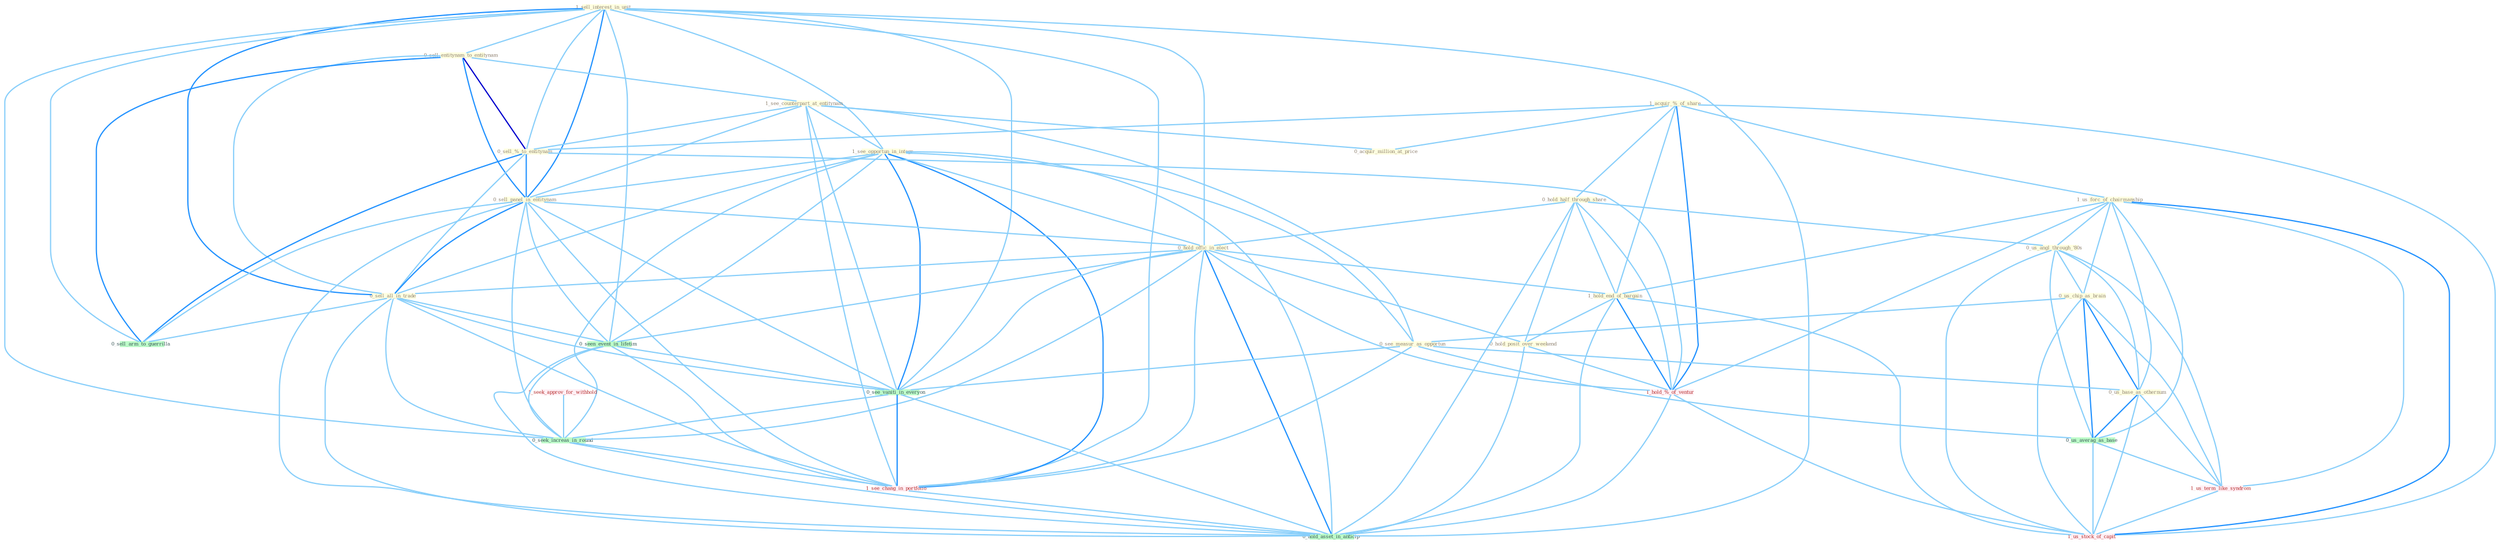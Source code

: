 Graph G{ 
    node
    [shape=polygon,style=filled,width=.5,height=.06,color="#BDFCC9",fixedsize=true,fontsize=4,
    fontcolor="#2f4f4f"];
    {node
    [color="#ffffe0", fontcolor="#8b7d6b"] "1_sell_interest_in_unit " "0_sell_entitynam_to_entitynam " "1_see_counterpart_at_entitynam " "1_see_opportun_in_integr " "1_acquir_%_of_share " "1_us_forc_of_chairmanship " "0_sell_%_to_entitynam " "0_hold_half_through_share " "0_sell_panel_in_entitynam " "0_us_angl_through_'80s " "0_us_chip_as_brain " "0_hold_offic_in_elect " "0_acquir_million_at_price " "0_sell_all_in_trade " "1_hold_end_of_bargain " "0_see_measur_as_opportun " "0_us_base_as_othernum " "0_hold_posit_over_weekend "}
{node [color="#fff0f5", fontcolor="#b22222"] "1_us_term_like_syndrom " "1_seek_approv_for_withhold " "1_hold_%_of_ventur " "1_us_stock_of_capit " "1_see_chang_in_portfolio "}
edge [color="#B0E2FF"];

	"1_sell_interest_in_unit " -- "0_sell_entitynam_to_entitynam " [w="1", color="#87cefa" ];
	"1_sell_interest_in_unit " -- "1_see_opportun_in_integr " [w="1", color="#87cefa" ];
	"1_sell_interest_in_unit " -- "0_sell_%_to_entitynam " [w="1", color="#87cefa" ];
	"1_sell_interest_in_unit " -- "0_sell_panel_in_entitynam " [w="2", color="#1e90ff" , len=0.8];
	"1_sell_interest_in_unit " -- "0_hold_offic_in_elect " [w="1", color="#87cefa" ];
	"1_sell_interest_in_unit " -- "0_sell_all_in_trade " [w="2", color="#1e90ff" , len=0.8];
	"1_sell_interest_in_unit " -- "0_seen_event_in_lifetim " [w="1", color="#87cefa" ];
	"1_sell_interest_in_unit " -- "0_see_vaniti_in_everyon " [w="1", color="#87cefa" ];
	"1_sell_interest_in_unit " -- "0_sell_arm_to_guerrilla " [w="1", color="#87cefa" ];
	"1_sell_interest_in_unit " -- "0_seek_increas_in_round " [w="1", color="#87cefa" ];
	"1_sell_interest_in_unit " -- "1_see_chang_in_portfolio " [w="1", color="#87cefa" ];
	"1_sell_interest_in_unit " -- "0_hold_asset_in_anticip " [w="1", color="#87cefa" ];
	"0_sell_entitynam_to_entitynam " -- "1_see_counterpart_at_entitynam " [w="1", color="#87cefa" ];
	"0_sell_entitynam_to_entitynam " -- "0_sell_%_to_entitynam " [w="3", color="#0000cd" , len=0.6];
	"0_sell_entitynam_to_entitynam " -- "0_sell_panel_in_entitynam " [w="2", color="#1e90ff" , len=0.8];
	"0_sell_entitynam_to_entitynam " -- "0_sell_all_in_trade " [w="1", color="#87cefa" ];
	"0_sell_entitynam_to_entitynam " -- "0_sell_arm_to_guerrilla " [w="2", color="#1e90ff" , len=0.8];
	"1_see_counterpart_at_entitynam " -- "1_see_opportun_in_integr " [w="1", color="#87cefa" ];
	"1_see_counterpart_at_entitynam " -- "0_sell_%_to_entitynam " [w="1", color="#87cefa" ];
	"1_see_counterpart_at_entitynam " -- "0_sell_panel_in_entitynam " [w="1", color="#87cefa" ];
	"1_see_counterpart_at_entitynam " -- "0_acquir_million_at_price " [w="1", color="#87cefa" ];
	"1_see_counterpart_at_entitynam " -- "0_see_measur_as_opportun " [w="1", color="#87cefa" ];
	"1_see_counterpart_at_entitynam " -- "0_see_vaniti_in_everyon " [w="1", color="#87cefa" ];
	"1_see_counterpart_at_entitynam " -- "1_see_chang_in_portfolio " [w="1", color="#87cefa" ];
	"1_see_opportun_in_integr " -- "0_sell_panel_in_entitynam " [w="1", color="#87cefa" ];
	"1_see_opportun_in_integr " -- "0_hold_offic_in_elect " [w="1", color="#87cefa" ];
	"1_see_opportun_in_integr " -- "0_sell_all_in_trade " [w="1", color="#87cefa" ];
	"1_see_opportun_in_integr " -- "0_see_measur_as_opportun " [w="1", color="#87cefa" ];
	"1_see_opportun_in_integr " -- "0_seen_event_in_lifetim " [w="1", color="#87cefa" ];
	"1_see_opportun_in_integr " -- "0_see_vaniti_in_everyon " [w="2", color="#1e90ff" , len=0.8];
	"1_see_opportun_in_integr " -- "0_seek_increas_in_round " [w="1", color="#87cefa" ];
	"1_see_opportun_in_integr " -- "1_see_chang_in_portfolio " [w="2", color="#1e90ff" , len=0.8];
	"1_see_opportun_in_integr " -- "0_hold_asset_in_anticip " [w="1", color="#87cefa" ];
	"1_acquir_%_of_share " -- "1_us_forc_of_chairmanship " [w="1", color="#87cefa" ];
	"1_acquir_%_of_share " -- "0_sell_%_to_entitynam " [w="1", color="#87cefa" ];
	"1_acquir_%_of_share " -- "0_hold_half_through_share " [w="1", color="#87cefa" ];
	"1_acquir_%_of_share " -- "0_acquir_million_at_price " [w="1", color="#87cefa" ];
	"1_acquir_%_of_share " -- "1_hold_end_of_bargain " [w="1", color="#87cefa" ];
	"1_acquir_%_of_share " -- "1_hold_%_of_ventur " [w="2", color="#1e90ff" , len=0.8];
	"1_acquir_%_of_share " -- "1_us_stock_of_capit " [w="1", color="#87cefa" ];
	"1_us_forc_of_chairmanship " -- "0_us_angl_through_'80s " [w="1", color="#87cefa" ];
	"1_us_forc_of_chairmanship " -- "0_us_chip_as_brain " [w="1", color="#87cefa" ];
	"1_us_forc_of_chairmanship " -- "1_hold_end_of_bargain " [w="1", color="#87cefa" ];
	"1_us_forc_of_chairmanship " -- "0_us_base_as_othernum " [w="1", color="#87cefa" ];
	"1_us_forc_of_chairmanship " -- "0_us_averag_as_base " [w="1", color="#87cefa" ];
	"1_us_forc_of_chairmanship " -- "1_us_term_like_syndrom " [w="1", color="#87cefa" ];
	"1_us_forc_of_chairmanship " -- "1_hold_%_of_ventur " [w="1", color="#87cefa" ];
	"1_us_forc_of_chairmanship " -- "1_us_stock_of_capit " [w="2", color="#1e90ff" , len=0.8];
	"0_sell_%_to_entitynam " -- "0_sell_panel_in_entitynam " [w="2", color="#1e90ff" , len=0.8];
	"0_sell_%_to_entitynam " -- "0_sell_all_in_trade " [w="1", color="#87cefa" ];
	"0_sell_%_to_entitynam " -- "1_hold_%_of_ventur " [w="1", color="#87cefa" ];
	"0_sell_%_to_entitynam " -- "0_sell_arm_to_guerrilla " [w="2", color="#1e90ff" , len=0.8];
	"0_hold_half_through_share " -- "0_us_angl_through_'80s " [w="1", color="#87cefa" ];
	"0_hold_half_through_share " -- "0_hold_offic_in_elect " [w="1", color="#87cefa" ];
	"0_hold_half_through_share " -- "1_hold_end_of_bargain " [w="1", color="#87cefa" ];
	"0_hold_half_through_share " -- "0_hold_posit_over_weekend " [w="1", color="#87cefa" ];
	"0_hold_half_through_share " -- "1_hold_%_of_ventur " [w="1", color="#87cefa" ];
	"0_hold_half_through_share " -- "0_hold_asset_in_anticip " [w="1", color="#87cefa" ];
	"0_sell_panel_in_entitynam " -- "0_hold_offic_in_elect " [w="1", color="#87cefa" ];
	"0_sell_panel_in_entitynam " -- "0_sell_all_in_trade " [w="2", color="#1e90ff" , len=0.8];
	"0_sell_panel_in_entitynam " -- "0_seen_event_in_lifetim " [w="1", color="#87cefa" ];
	"0_sell_panel_in_entitynam " -- "0_see_vaniti_in_everyon " [w="1", color="#87cefa" ];
	"0_sell_panel_in_entitynam " -- "0_sell_arm_to_guerrilla " [w="1", color="#87cefa" ];
	"0_sell_panel_in_entitynam " -- "0_seek_increas_in_round " [w="1", color="#87cefa" ];
	"0_sell_panel_in_entitynam " -- "1_see_chang_in_portfolio " [w="1", color="#87cefa" ];
	"0_sell_panel_in_entitynam " -- "0_hold_asset_in_anticip " [w="1", color="#87cefa" ];
	"0_us_angl_through_'80s " -- "0_us_chip_as_brain " [w="1", color="#87cefa" ];
	"0_us_angl_through_'80s " -- "0_us_base_as_othernum " [w="1", color="#87cefa" ];
	"0_us_angl_through_'80s " -- "0_us_averag_as_base " [w="1", color="#87cefa" ];
	"0_us_angl_through_'80s " -- "1_us_term_like_syndrom " [w="1", color="#87cefa" ];
	"0_us_angl_through_'80s " -- "1_us_stock_of_capit " [w="1", color="#87cefa" ];
	"0_us_chip_as_brain " -- "0_see_measur_as_opportun " [w="1", color="#87cefa" ];
	"0_us_chip_as_brain " -- "0_us_base_as_othernum " [w="2", color="#1e90ff" , len=0.8];
	"0_us_chip_as_brain " -- "0_us_averag_as_base " [w="2", color="#1e90ff" , len=0.8];
	"0_us_chip_as_brain " -- "1_us_term_like_syndrom " [w="1", color="#87cefa" ];
	"0_us_chip_as_brain " -- "1_us_stock_of_capit " [w="1", color="#87cefa" ];
	"0_hold_offic_in_elect " -- "0_sell_all_in_trade " [w="1", color="#87cefa" ];
	"0_hold_offic_in_elect " -- "1_hold_end_of_bargain " [w="1", color="#87cefa" ];
	"0_hold_offic_in_elect " -- "0_hold_posit_over_weekend " [w="1", color="#87cefa" ];
	"0_hold_offic_in_elect " -- "0_seen_event_in_lifetim " [w="1", color="#87cefa" ];
	"0_hold_offic_in_elect " -- "1_hold_%_of_ventur " [w="1", color="#87cefa" ];
	"0_hold_offic_in_elect " -- "0_see_vaniti_in_everyon " [w="1", color="#87cefa" ];
	"0_hold_offic_in_elect " -- "0_seek_increas_in_round " [w="1", color="#87cefa" ];
	"0_hold_offic_in_elect " -- "1_see_chang_in_portfolio " [w="1", color="#87cefa" ];
	"0_hold_offic_in_elect " -- "0_hold_asset_in_anticip " [w="2", color="#1e90ff" , len=0.8];
	"0_sell_all_in_trade " -- "0_seen_event_in_lifetim " [w="1", color="#87cefa" ];
	"0_sell_all_in_trade " -- "0_see_vaniti_in_everyon " [w="1", color="#87cefa" ];
	"0_sell_all_in_trade " -- "0_sell_arm_to_guerrilla " [w="1", color="#87cefa" ];
	"0_sell_all_in_trade " -- "0_seek_increas_in_round " [w="1", color="#87cefa" ];
	"0_sell_all_in_trade " -- "1_see_chang_in_portfolio " [w="1", color="#87cefa" ];
	"0_sell_all_in_trade " -- "0_hold_asset_in_anticip " [w="1", color="#87cefa" ];
	"1_hold_end_of_bargain " -- "0_hold_posit_over_weekend " [w="1", color="#87cefa" ];
	"1_hold_end_of_bargain " -- "1_hold_%_of_ventur " [w="2", color="#1e90ff" , len=0.8];
	"1_hold_end_of_bargain " -- "1_us_stock_of_capit " [w="1", color="#87cefa" ];
	"1_hold_end_of_bargain " -- "0_hold_asset_in_anticip " [w="1", color="#87cefa" ];
	"0_see_measur_as_opportun " -- "0_us_base_as_othernum " [w="1", color="#87cefa" ];
	"0_see_measur_as_opportun " -- "0_us_averag_as_base " [w="1", color="#87cefa" ];
	"0_see_measur_as_opportun " -- "0_see_vaniti_in_everyon " [w="1", color="#87cefa" ];
	"0_see_measur_as_opportun " -- "1_see_chang_in_portfolio " [w="1", color="#87cefa" ];
	"0_us_base_as_othernum " -- "0_us_averag_as_base " [w="2", color="#1e90ff" , len=0.8];
	"0_us_base_as_othernum " -- "1_us_term_like_syndrom " [w="1", color="#87cefa" ];
	"0_us_base_as_othernum " -- "1_us_stock_of_capit " [w="1", color="#87cefa" ];
	"0_hold_posit_over_weekend " -- "1_hold_%_of_ventur " [w="1", color="#87cefa" ];
	"0_hold_posit_over_weekend " -- "0_hold_asset_in_anticip " [w="1", color="#87cefa" ];
	"0_seen_event_in_lifetim " -- "0_see_vaniti_in_everyon " [w="1", color="#87cefa" ];
	"0_seen_event_in_lifetim " -- "0_seek_increas_in_round " [w="1", color="#87cefa" ];
	"0_seen_event_in_lifetim " -- "1_see_chang_in_portfolio " [w="1", color="#87cefa" ];
	"0_seen_event_in_lifetim " -- "0_hold_asset_in_anticip " [w="1", color="#87cefa" ];
	"0_us_averag_as_base " -- "1_us_term_like_syndrom " [w="1", color="#87cefa" ];
	"0_us_averag_as_base " -- "1_us_stock_of_capit " [w="1", color="#87cefa" ];
	"1_us_term_like_syndrom " -- "1_us_stock_of_capit " [w="1", color="#87cefa" ];
	"1_seek_approv_for_withhold " -- "0_seek_increas_in_round " [w="1", color="#87cefa" ];
	"1_hold_%_of_ventur " -- "1_us_stock_of_capit " [w="1", color="#87cefa" ];
	"1_hold_%_of_ventur " -- "0_hold_asset_in_anticip " [w="1", color="#87cefa" ];
	"0_see_vaniti_in_everyon " -- "0_seek_increas_in_round " [w="1", color="#87cefa" ];
	"0_see_vaniti_in_everyon " -- "1_see_chang_in_portfolio " [w="2", color="#1e90ff" , len=0.8];
	"0_see_vaniti_in_everyon " -- "0_hold_asset_in_anticip " [w="1", color="#87cefa" ];
	"0_seek_increas_in_round " -- "1_see_chang_in_portfolio " [w="1", color="#87cefa" ];
	"0_seek_increas_in_round " -- "0_hold_asset_in_anticip " [w="1", color="#87cefa" ];
	"1_see_chang_in_portfolio " -- "0_hold_asset_in_anticip " [w="1", color="#87cefa" ];
}